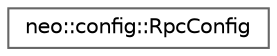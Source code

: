 digraph "Graphical Class Hierarchy"
{
 // LATEX_PDF_SIZE
  bgcolor="transparent";
  edge [fontname=Helvetica,fontsize=10,labelfontname=Helvetica,labelfontsize=10];
  node [fontname=Helvetica,fontsize=10,shape=box,height=0.2,width=0.4];
  rankdir="LR";
  Node0 [id="Node000000",label="neo::config::RpcConfig",height=0.2,width=0.4,color="grey40", fillcolor="white", style="filled",URL="$structneo_1_1config_1_1_rpc_config.html",tooltip="RPC server configuration."];
}
